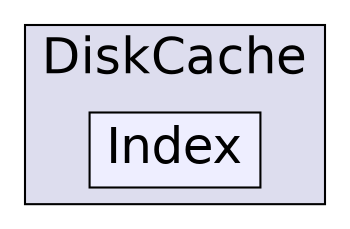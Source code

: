 digraph "C:/Users/nathanael/Documents/resizer/Plugins/DiskCache/Index" {
  compound=true
  node [ fontsize="24", fontname="Helvetica"];
  edge [ labelfontsize="24", labelfontname="Helvetica"];
  subgraph clusterdir_c40d1be011819c7d3f0b5389486b8856 {
    graph [ bgcolor="#ddddee", pencolor="black", label="DiskCache" fontname="Helvetica", fontsize="24", URL="dir_c40d1be011819c7d3f0b5389486b8856.html"]
  dir_7b6d3c59d5fa0f8f19eae53dddffcd8c [shape=box, label="Index", style="filled", fillcolor="#eeeeff", pencolor="black", URL="dir_7b6d3c59d5fa0f8f19eae53dddffcd8c.html"];
  }
}
